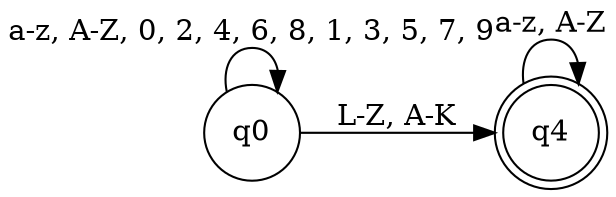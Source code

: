 digraph Es1Comma3_Dot{
rankdir=LR;
node [shape = doublecircle];
q4;
node [shape = circle];
q0 -> q0 [ label = "a-z, A-Z, 0, 2, 4, 6, 8, 1, 3, 5, 7, 9" ];
q0 -> q4 [ label = "L-Z, A-K" ];
q4 -> q4 [ label = "a-z, A-Z" ];
}
